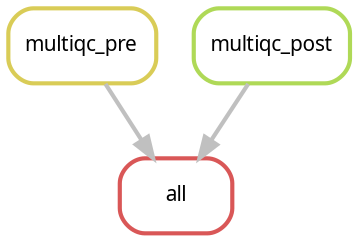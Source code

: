digraph snakemake_dag {
    graph[bgcolor=white, margin=0];
    node[shape=box, style=rounded, fontname=sans,                 fontsize=10, penwidth=2];
    edge[penwidth=2, color=grey];
	0[label = "all", color = "0.00 0.6 0.85", style="rounded"];
	1[label = "multiqc_pre", color = "0.15 0.6 0.85", style="rounded"];
	2[label = "multiqc_post", color = "0.22 0.6 0.85", style="rounded"];
	1 -> 0
	2 -> 0
}            
